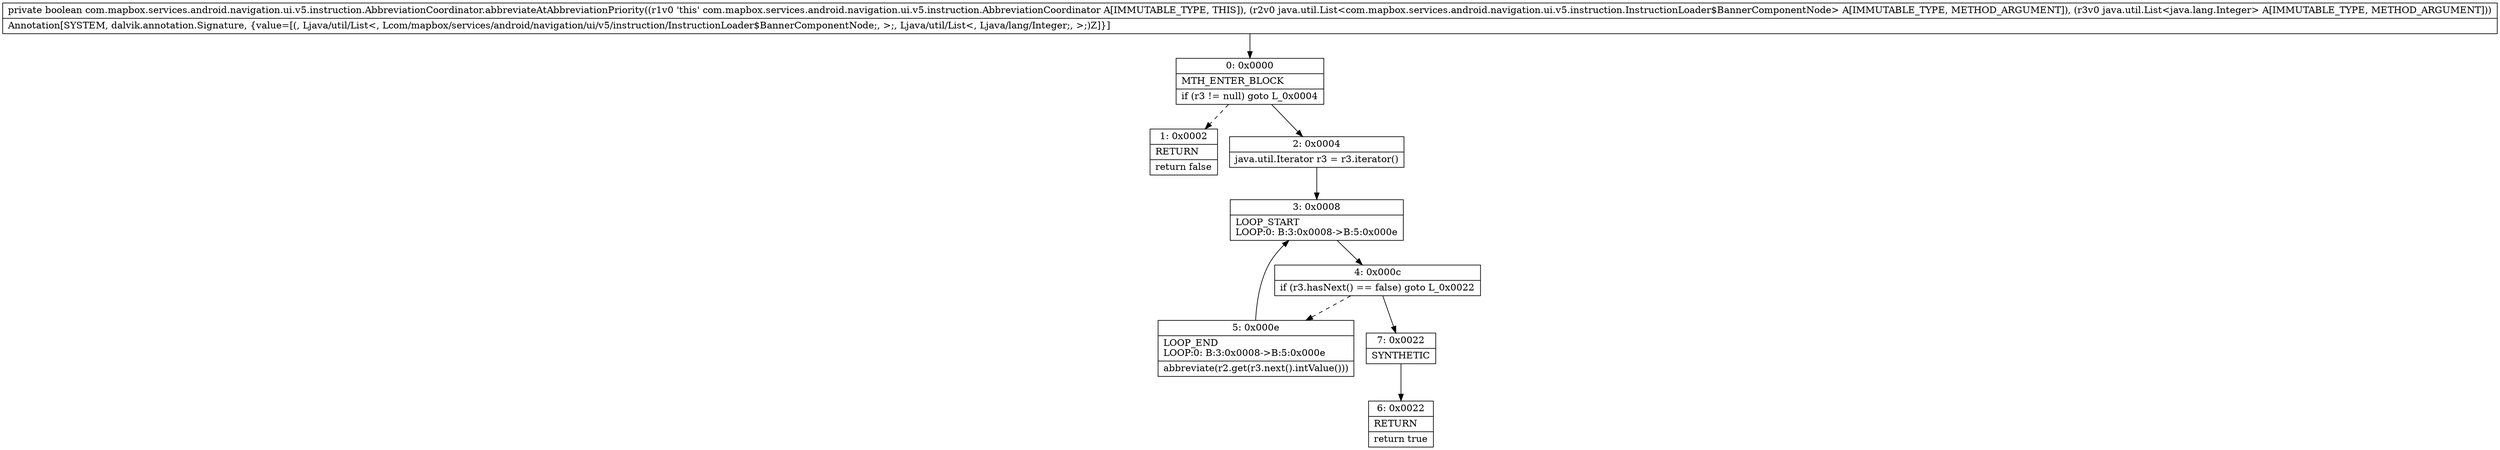digraph "CFG forcom.mapbox.services.android.navigation.ui.v5.instruction.AbbreviationCoordinator.abbreviateAtAbbreviationPriority(Ljava\/util\/List;Ljava\/util\/List;)Z" {
Node_0 [shape=record,label="{0\:\ 0x0000|MTH_ENTER_BLOCK\l|if (r3 != null) goto L_0x0004\l}"];
Node_1 [shape=record,label="{1\:\ 0x0002|RETURN\l|return false\l}"];
Node_2 [shape=record,label="{2\:\ 0x0004|java.util.Iterator r3 = r3.iterator()\l}"];
Node_3 [shape=record,label="{3\:\ 0x0008|LOOP_START\lLOOP:0: B:3:0x0008\-\>B:5:0x000e\l}"];
Node_4 [shape=record,label="{4\:\ 0x000c|if (r3.hasNext() == false) goto L_0x0022\l}"];
Node_5 [shape=record,label="{5\:\ 0x000e|LOOP_END\lLOOP:0: B:3:0x0008\-\>B:5:0x000e\l|abbreviate(r2.get(r3.next().intValue()))\l}"];
Node_6 [shape=record,label="{6\:\ 0x0022|RETURN\l|return true\l}"];
Node_7 [shape=record,label="{7\:\ 0x0022|SYNTHETIC\l}"];
MethodNode[shape=record,label="{private boolean com.mapbox.services.android.navigation.ui.v5.instruction.AbbreviationCoordinator.abbreviateAtAbbreviationPriority((r1v0 'this' com.mapbox.services.android.navigation.ui.v5.instruction.AbbreviationCoordinator A[IMMUTABLE_TYPE, THIS]), (r2v0 java.util.List\<com.mapbox.services.android.navigation.ui.v5.instruction.InstructionLoader$BannerComponentNode\> A[IMMUTABLE_TYPE, METHOD_ARGUMENT]), (r3v0 java.util.List\<java.lang.Integer\> A[IMMUTABLE_TYPE, METHOD_ARGUMENT]))  | Annotation[SYSTEM, dalvik.annotation.Signature, \{value=[(, Ljava\/util\/List\<, Lcom\/mapbox\/services\/android\/navigation\/ui\/v5\/instruction\/InstructionLoader$BannerComponentNode;, \>;, Ljava\/util\/List\<, Ljava\/lang\/Integer;, \>;)Z]\}]\l}"];
MethodNode -> Node_0;
Node_0 -> Node_1[style=dashed];
Node_0 -> Node_2;
Node_2 -> Node_3;
Node_3 -> Node_4;
Node_4 -> Node_5[style=dashed];
Node_4 -> Node_7;
Node_5 -> Node_3;
Node_7 -> Node_6;
}


